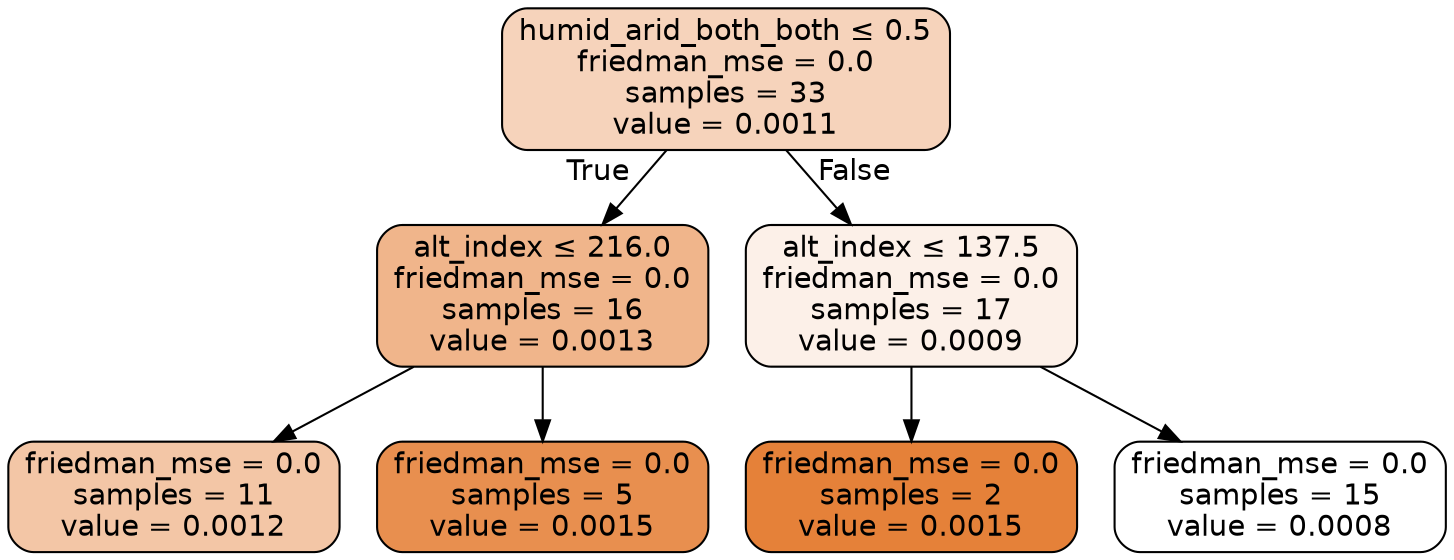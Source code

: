 digraph Tree {
node [shape=box, style="filled, rounded", color="black", fontname="helvetica"] ;
edge [fontname="helvetica"] ;
0 [label=<humid_arid_both_both &le; 0.5<br/>friedman_mse = 0.0<br/>samples = 33<br/>value = 0.0011>, fillcolor="#f6d3bb"] ;
1 [label=<alt_index &le; 216.0<br/>friedman_mse = 0.0<br/>samples = 16<br/>value = 0.0013>, fillcolor="#f0b58b"] ;
0 -> 1 [labeldistance=2.5, labelangle=45, headlabel="True"] ;
2 [label=<friedman_mse = 0.0<br/>samples = 11<br/>value = 0.0012>, fillcolor="#f3c6a6"] ;
1 -> 2 ;
3 [label=<friedman_mse = 0.0<br/>samples = 5<br/>value = 0.0015>, fillcolor="#e88f4f"] ;
1 -> 3 ;
4 [label=<alt_index &le; 137.5<br/>friedman_mse = 0.0<br/>samples = 17<br/>value = 0.0009>, fillcolor="#fcf0e8"] ;
0 -> 4 [labeldistance=2.5, labelangle=-45, headlabel="False"] ;
5 [label=<friedman_mse = 0.0<br/>samples = 2<br/>value = 0.0015>, fillcolor="#e58139"] ;
4 -> 5 ;
6 [label=<friedman_mse = 0.0<br/>samples = 15<br/>value = 0.0008>, fillcolor="#ffffff"] ;
4 -> 6 ;
}
